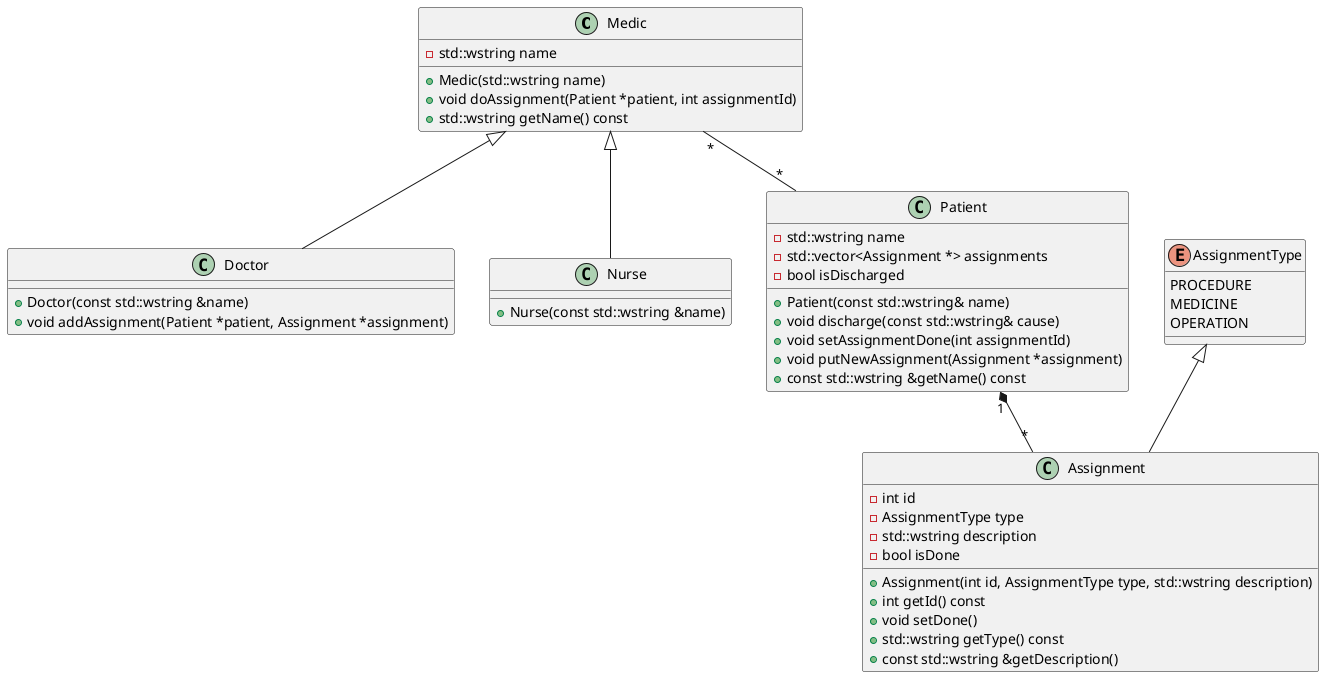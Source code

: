 @startuml

class Medic {
  - std::wstring name
  + Medic(std::wstring name)
  + void doAssignment(Patient *patient, int assignmentId)
  + std::wstring getName() const
}

class Doctor {
  + Doctor(const std::wstring &name)
  + void addAssignment(Patient *patient, Assignment *assignment)
}

class Nurse {
  + Nurse(const std::wstring &name)
}

class Patient {
  - std::wstring name
  - std::vector<Assignment *> assignments
  - bool isDischarged
  + Patient(const std::wstring& name)
  + void discharge(const std::wstring& cause)
  + void setAssignmentDone(int assignmentId)
  + void putNewAssignment(Assignment *assignment)
  + const std::wstring &getName() const
}

class Assignment {
  - int id
  - AssignmentType type
  - std::wstring description
  - bool isDone
  + Assignment(int id, AssignmentType type, std::wstring description)
  + int getId() const
  + void setDone()
  + std::wstring getType() const
  + const std::wstring &getDescription()
}

enum AssignmentType {
  PROCEDURE
  MEDICINE
  OPERATION
}

Medic <|-- Doctor
Medic <|-- Nurse
Patient "1" *-- "*" Assignment
Medic "*" -- "*" Patient
AssignmentType <|-- Assignment

@enduml
